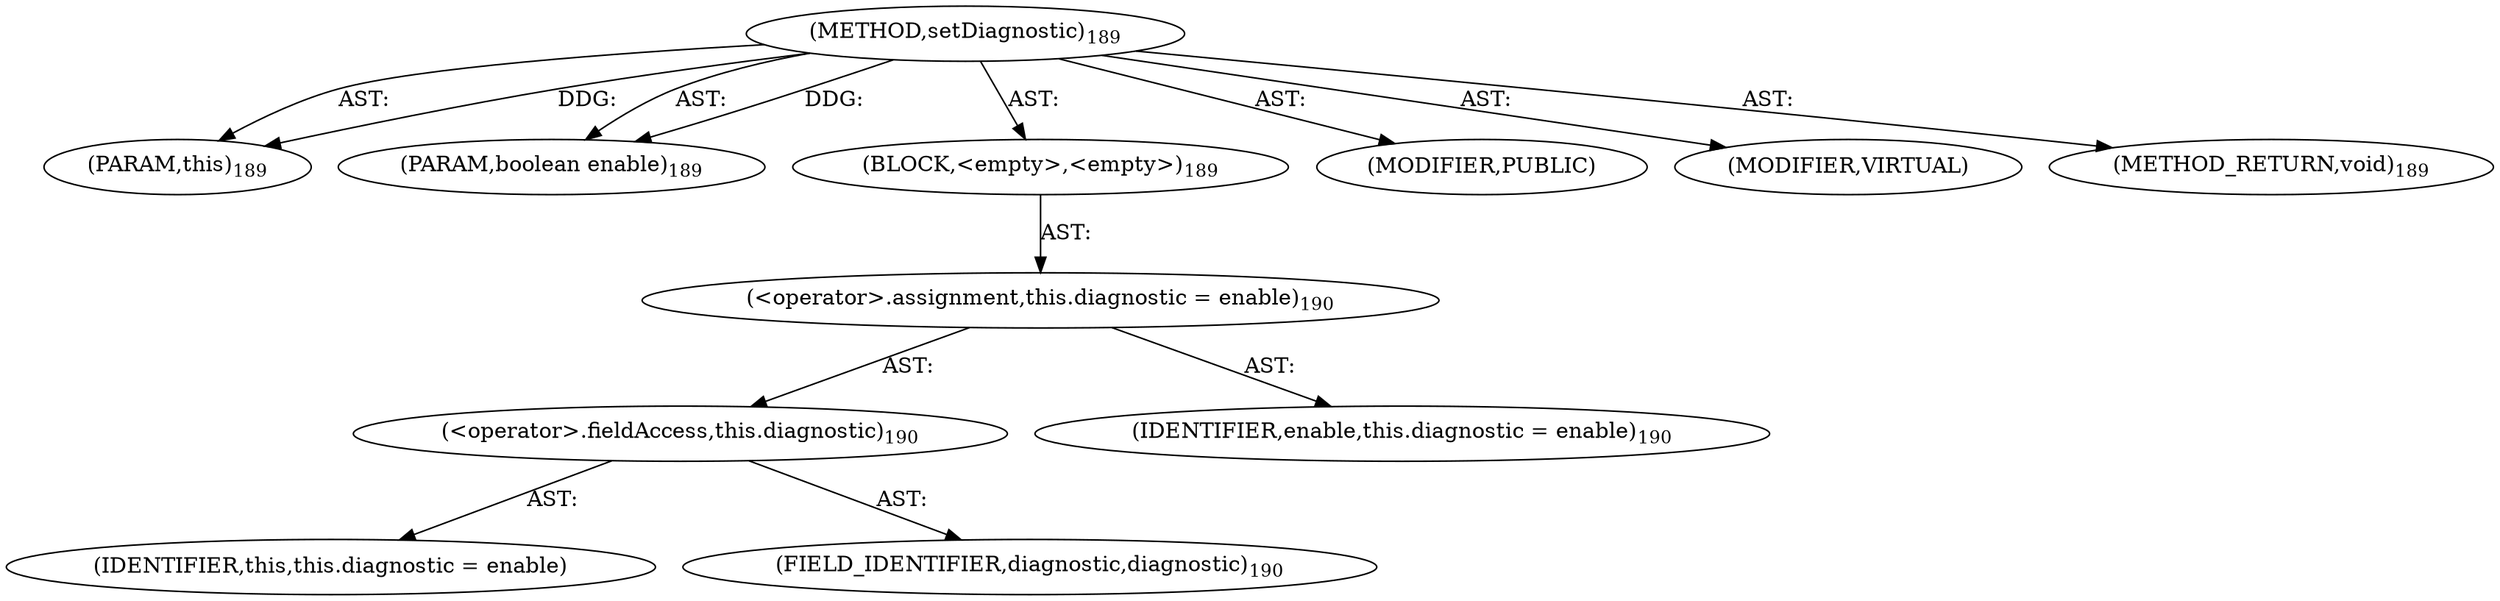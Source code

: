 digraph "setDiagnostic" {  
"111669149703" [label = <(METHOD,setDiagnostic)<SUB>189</SUB>> ]
"115964117014" [label = <(PARAM,this)<SUB>189</SUB>> ]
"115964117015" [label = <(PARAM,boolean enable)<SUB>189</SUB>> ]
"25769803785" [label = <(BLOCK,&lt;empty&gt;,&lt;empty&gt;)<SUB>189</SUB>> ]
"30064771120" [label = <(&lt;operator&gt;.assignment,this.diagnostic = enable)<SUB>190</SUB>> ]
"30064771121" [label = <(&lt;operator&gt;.fieldAccess,this.diagnostic)<SUB>190</SUB>> ]
"68719476796" [label = <(IDENTIFIER,this,this.diagnostic = enable)> ]
"55834574864" [label = <(FIELD_IDENTIFIER,diagnostic,diagnostic)<SUB>190</SUB>> ]
"68719476797" [label = <(IDENTIFIER,enable,this.diagnostic = enable)<SUB>190</SUB>> ]
"133143986204" [label = <(MODIFIER,PUBLIC)> ]
"133143986205" [label = <(MODIFIER,VIRTUAL)> ]
"128849018887" [label = <(METHOD_RETURN,void)<SUB>189</SUB>> ]
  "111669149703" -> "115964117014"  [ label = "AST: "] 
  "111669149703" -> "115964117015"  [ label = "AST: "] 
  "111669149703" -> "25769803785"  [ label = "AST: "] 
  "111669149703" -> "133143986204"  [ label = "AST: "] 
  "111669149703" -> "133143986205"  [ label = "AST: "] 
  "111669149703" -> "128849018887"  [ label = "AST: "] 
  "25769803785" -> "30064771120"  [ label = "AST: "] 
  "30064771120" -> "30064771121"  [ label = "AST: "] 
  "30064771120" -> "68719476797"  [ label = "AST: "] 
  "30064771121" -> "68719476796"  [ label = "AST: "] 
  "30064771121" -> "55834574864"  [ label = "AST: "] 
  "111669149703" -> "115964117014"  [ label = "DDG: "] 
  "111669149703" -> "115964117015"  [ label = "DDG: "] 
}
